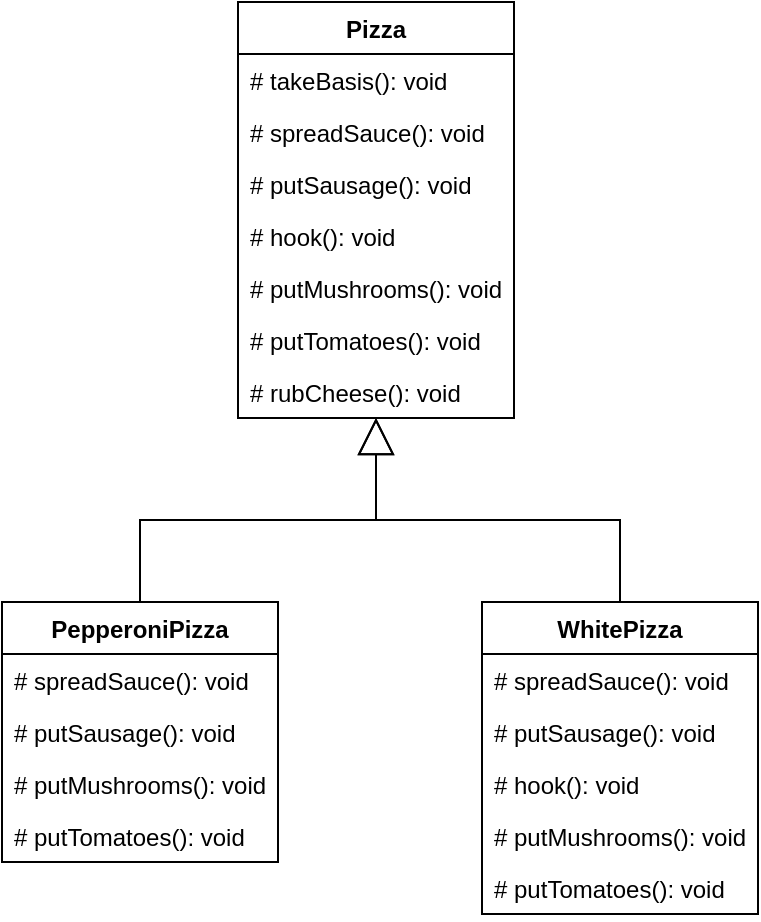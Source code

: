 <mxfile version="20.6.2" type="device"><diagram id="OZE-AE1pElw3UoSpmKIT" name="Сторінка-1"><mxGraphModel dx="1422" dy="762" grid="1" gridSize="10" guides="1" tooltips="1" connect="1" arrows="1" fold="1" page="1" pageScale="1" pageWidth="413" pageHeight="583" math="0" shadow="0"><root><mxCell id="0"/><mxCell id="1" parent="0"/><mxCell id="go_61-7SC7w3NKSfolBk-18" value="" style="edgeStyle=orthogonalEdgeStyle;rounded=0;orthogonalLoop=1;jettySize=auto;html=1;endSize=16;endArrow=block;endFill=0;" parent="1" source="go_61-7SC7w3NKSfolBk-19" target="go_61-7SC7w3NKSfolBk-1" edge="1"><mxGeometry relative="1" as="geometry"><mxPoint x="60" y="230" as="targetPoint"/></mxGeometry></mxCell><mxCell id="go_61-7SC7w3NKSfolBk-27" value="" style="edgeStyle=orthogonalEdgeStyle;rounded=0;orthogonalLoop=1;jettySize=auto;html=1;endArrow=block;endFill=0;endSize=16;" parent="1" source="go_61-7SC7w3NKSfolBk-10" target="go_61-7SC7w3NKSfolBk-1" edge="1"><mxGeometry relative="1" as="geometry"><mxPoint x="350" y="124" as="sourcePoint"/></mxGeometry></mxCell><mxCell id="go_61-7SC7w3NKSfolBk-1" value="Pizza" style="swimlane;fontStyle=1;align=center;verticalAlign=top;childLayout=stackLayout;horizontal=1;startSize=26;horizontalStack=0;resizeParent=1;resizeParentMax=0;resizeLast=0;collapsible=1;marginBottom=0;" parent="1" vertex="1"><mxGeometry x="138" y="20" width="138" height="208" as="geometry"/></mxCell><mxCell id="go_61-7SC7w3NKSfolBk-2" value="# takeBasis(): void" style="text;strokeColor=none;fillColor=none;align=left;verticalAlign=top;spacingLeft=4;spacingRight=4;overflow=hidden;rotatable=0;points=[[0,0.5],[1,0.5]];portConstraint=eastwest;" parent="go_61-7SC7w3NKSfolBk-1" vertex="1"><mxGeometry y="26" width="138" height="26" as="geometry"/></mxCell><mxCell id="go_61-7SC7w3NKSfolBk-4" value="# spreadSauce(): void" style="text;strokeColor=none;fillColor=none;align=left;verticalAlign=top;spacingLeft=4;spacingRight=4;overflow=hidden;rotatable=0;points=[[0,0.5],[1,0.5]];portConstraint=eastwest;" parent="go_61-7SC7w3NKSfolBk-1" vertex="1"><mxGeometry y="52" width="138" height="26" as="geometry"/></mxCell><mxCell id="go_61-7SC7w3NKSfolBk-5" value="# putSausage(): void" style="text;strokeColor=none;fillColor=none;align=left;verticalAlign=top;spacingLeft=4;spacingRight=4;overflow=hidden;rotatable=0;points=[[0,0.5],[1,0.5]];portConstraint=eastwest;" parent="go_61-7SC7w3NKSfolBk-1" vertex="1"><mxGeometry y="78" width="138" height="26" as="geometry"/></mxCell><mxCell id="go_61-7SC7w3NKSfolBk-6" value="# hook(): void" style="text;strokeColor=none;fillColor=none;align=left;verticalAlign=top;spacingLeft=4;spacingRight=4;overflow=hidden;rotatable=0;points=[[0,0.5],[1,0.5]];portConstraint=eastwest;" parent="go_61-7SC7w3NKSfolBk-1" vertex="1"><mxGeometry y="104" width="138" height="26" as="geometry"/></mxCell><mxCell id="go_61-7SC7w3NKSfolBk-7" value="# putMushrooms(): void" style="text;strokeColor=none;fillColor=none;align=left;verticalAlign=top;spacingLeft=4;spacingRight=4;overflow=hidden;rotatable=0;points=[[0,0.5],[1,0.5]];portConstraint=eastwest;" parent="go_61-7SC7w3NKSfolBk-1" vertex="1"><mxGeometry y="130" width="138" height="26" as="geometry"/></mxCell><mxCell id="go_61-7SC7w3NKSfolBk-8" value="# putTomatoes(): void&#10;" style="text;strokeColor=none;fillColor=none;align=left;verticalAlign=top;spacingLeft=4;spacingRight=4;overflow=hidden;rotatable=0;points=[[0,0.5],[1,0.5]];portConstraint=eastwest;" parent="go_61-7SC7w3NKSfolBk-1" vertex="1"><mxGeometry y="156" width="138" height="26" as="geometry"/></mxCell><mxCell id="go_61-7SC7w3NKSfolBk-9" value="# rubCheese(): void" style="text;strokeColor=none;fillColor=none;align=left;verticalAlign=top;spacingLeft=4;spacingRight=4;overflow=hidden;rotatable=0;points=[[0,0.5],[1,0.5]];portConstraint=eastwest;" parent="go_61-7SC7w3NKSfolBk-1" vertex="1"><mxGeometry y="182" width="138" height="26" as="geometry"/></mxCell><mxCell id="go_61-7SC7w3NKSfolBk-10" value="PepperoniPizza" style="swimlane;fontStyle=1;align=center;verticalAlign=top;childLayout=stackLayout;horizontal=1;startSize=26;horizontalStack=0;resizeParent=1;resizeParentMax=0;resizeLast=0;collapsible=1;marginBottom=0;" parent="1" vertex="1"><mxGeometry x="20" y="320" width="138" height="130" as="geometry"/></mxCell><mxCell id="go_61-7SC7w3NKSfolBk-12" value="# spreadSauce(): void" style="text;strokeColor=none;fillColor=none;align=left;verticalAlign=top;spacingLeft=4;spacingRight=4;overflow=hidden;rotatable=0;points=[[0,0.5],[1,0.5]];portConstraint=eastwest;" parent="go_61-7SC7w3NKSfolBk-10" vertex="1"><mxGeometry y="26" width="138" height="26" as="geometry"/></mxCell><mxCell id="go_61-7SC7w3NKSfolBk-13" value="# putSausage(): void" style="text;strokeColor=none;fillColor=none;align=left;verticalAlign=top;spacingLeft=4;spacingRight=4;overflow=hidden;rotatable=0;points=[[0,0.5],[1,0.5]];portConstraint=eastwest;" parent="go_61-7SC7w3NKSfolBk-10" vertex="1"><mxGeometry y="52" width="138" height="26" as="geometry"/></mxCell><mxCell id="go_61-7SC7w3NKSfolBk-15" value="# putMushrooms(): void" style="text;strokeColor=none;fillColor=none;align=left;verticalAlign=top;spacingLeft=4;spacingRight=4;overflow=hidden;rotatable=0;points=[[0,0.5],[1,0.5]];portConstraint=eastwest;" parent="go_61-7SC7w3NKSfolBk-10" vertex="1"><mxGeometry y="78" width="138" height="26" as="geometry"/></mxCell><mxCell id="go_61-7SC7w3NKSfolBk-16" value="# putTomatoes(): void&#10;" style="text;strokeColor=none;fillColor=none;align=left;verticalAlign=top;spacingLeft=4;spacingRight=4;overflow=hidden;rotatable=0;points=[[0,0.5],[1,0.5]];portConstraint=eastwest;" parent="go_61-7SC7w3NKSfolBk-10" vertex="1"><mxGeometry y="104" width="138" height="26" as="geometry"/></mxCell><mxCell id="go_61-7SC7w3NKSfolBk-19" value="WhitePizza" style="swimlane;fontStyle=1;align=center;verticalAlign=top;childLayout=stackLayout;horizontal=1;startSize=26;horizontalStack=0;resizeParent=1;resizeParentMax=0;resizeLast=0;collapsible=1;marginBottom=0;" parent="1" vertex="1"><mxGeometry x="260" y="320" width="138" height="156" as="geometry"/></mxCell><mxCell id="go_61-7SC7w3NKSfolBk-21" value="# spreadSauce(): void" style="text;strokeColor=none;fillColor=none;align=left;verticalAlign=top;spacingLeft=4;spacingRight=4;overflow=hidden;rotatable=0;points=[[0,0.5],[1,0.5]];portConstraint=eastwest;" parent="go_61-7SC7w3NKSfolBk-19" vertex="1"><mxGeometry y="26" width="138" height="26" as="geometry"/></mxCell><mxCell id="go_61-7SC7w3NKSfolBk-22" value="# putSausage(): void" style="text;strokeColor=none;fillColor=none;align=left;verticalAlign=top;spacingLeft=4;spacingRight=4;overflow=hidden;rotatable=0;points=[[0,0.5],[1,0.5]];portConstraint=eastwest;" parent="go_61-7SC7w3NKSfolBk-19" vertex="1"><mxGeometry y="52" width="138" height="26" as="geometry"/></mxCell><mxCell id="go_61-7SC7w3NKSfolBk-23" value="# hook(): void" style="text;strokeColor=none;fillColor=none;align=left;verticalAlign=top;spacingLeft=4;spacingRight=4;overflow=hidden;rotatable=0;points=[[0,0.5],[1,0.5]];portConstraint=eastwest;" parent="go_61-7SC7w3NKSfolBk-19" vertex="1"><mxGeometry y="78" width="138" height="26" as="geometry"/></mxCell><mxCell id="go_61-7SC7w3NKSfolBk-24" value="# putMushrooms(): void" style="text;strokeColor=none;fillColor=none;align=left;verticalAlign=top;spacingLeft=4;spacingRight=4;overflow=hidden;rotatable=0;points=[[0,0.5],[1,0.5]];portConstraint=eastwest;" parent="go_61-7SC7w3NKSfolBk-19" vertex="1"><mxGeometry y="104" width="138" height="26" as="geometry"/></mxCell><mxCell id="go_61-7SC7w3NKSfolBk-25" value="# putTomatoes(): void&#10;" style="text;strokeColor=none;fillColor=none;align=left;verticalAlign=top;spacingLeft=4;spacingRight=4;overflow=hidden;rotatable=0;points=[[0,0.5],[1,0.5]];portConstraint=eastwest;" parent="go_61-7SC7w3NKSfolBk-19" vertex="1"><mxGeometry y="130" width="138" height="26" as="geometry"/></mxCell></root></mxGraphModel></diagram></mxfile>